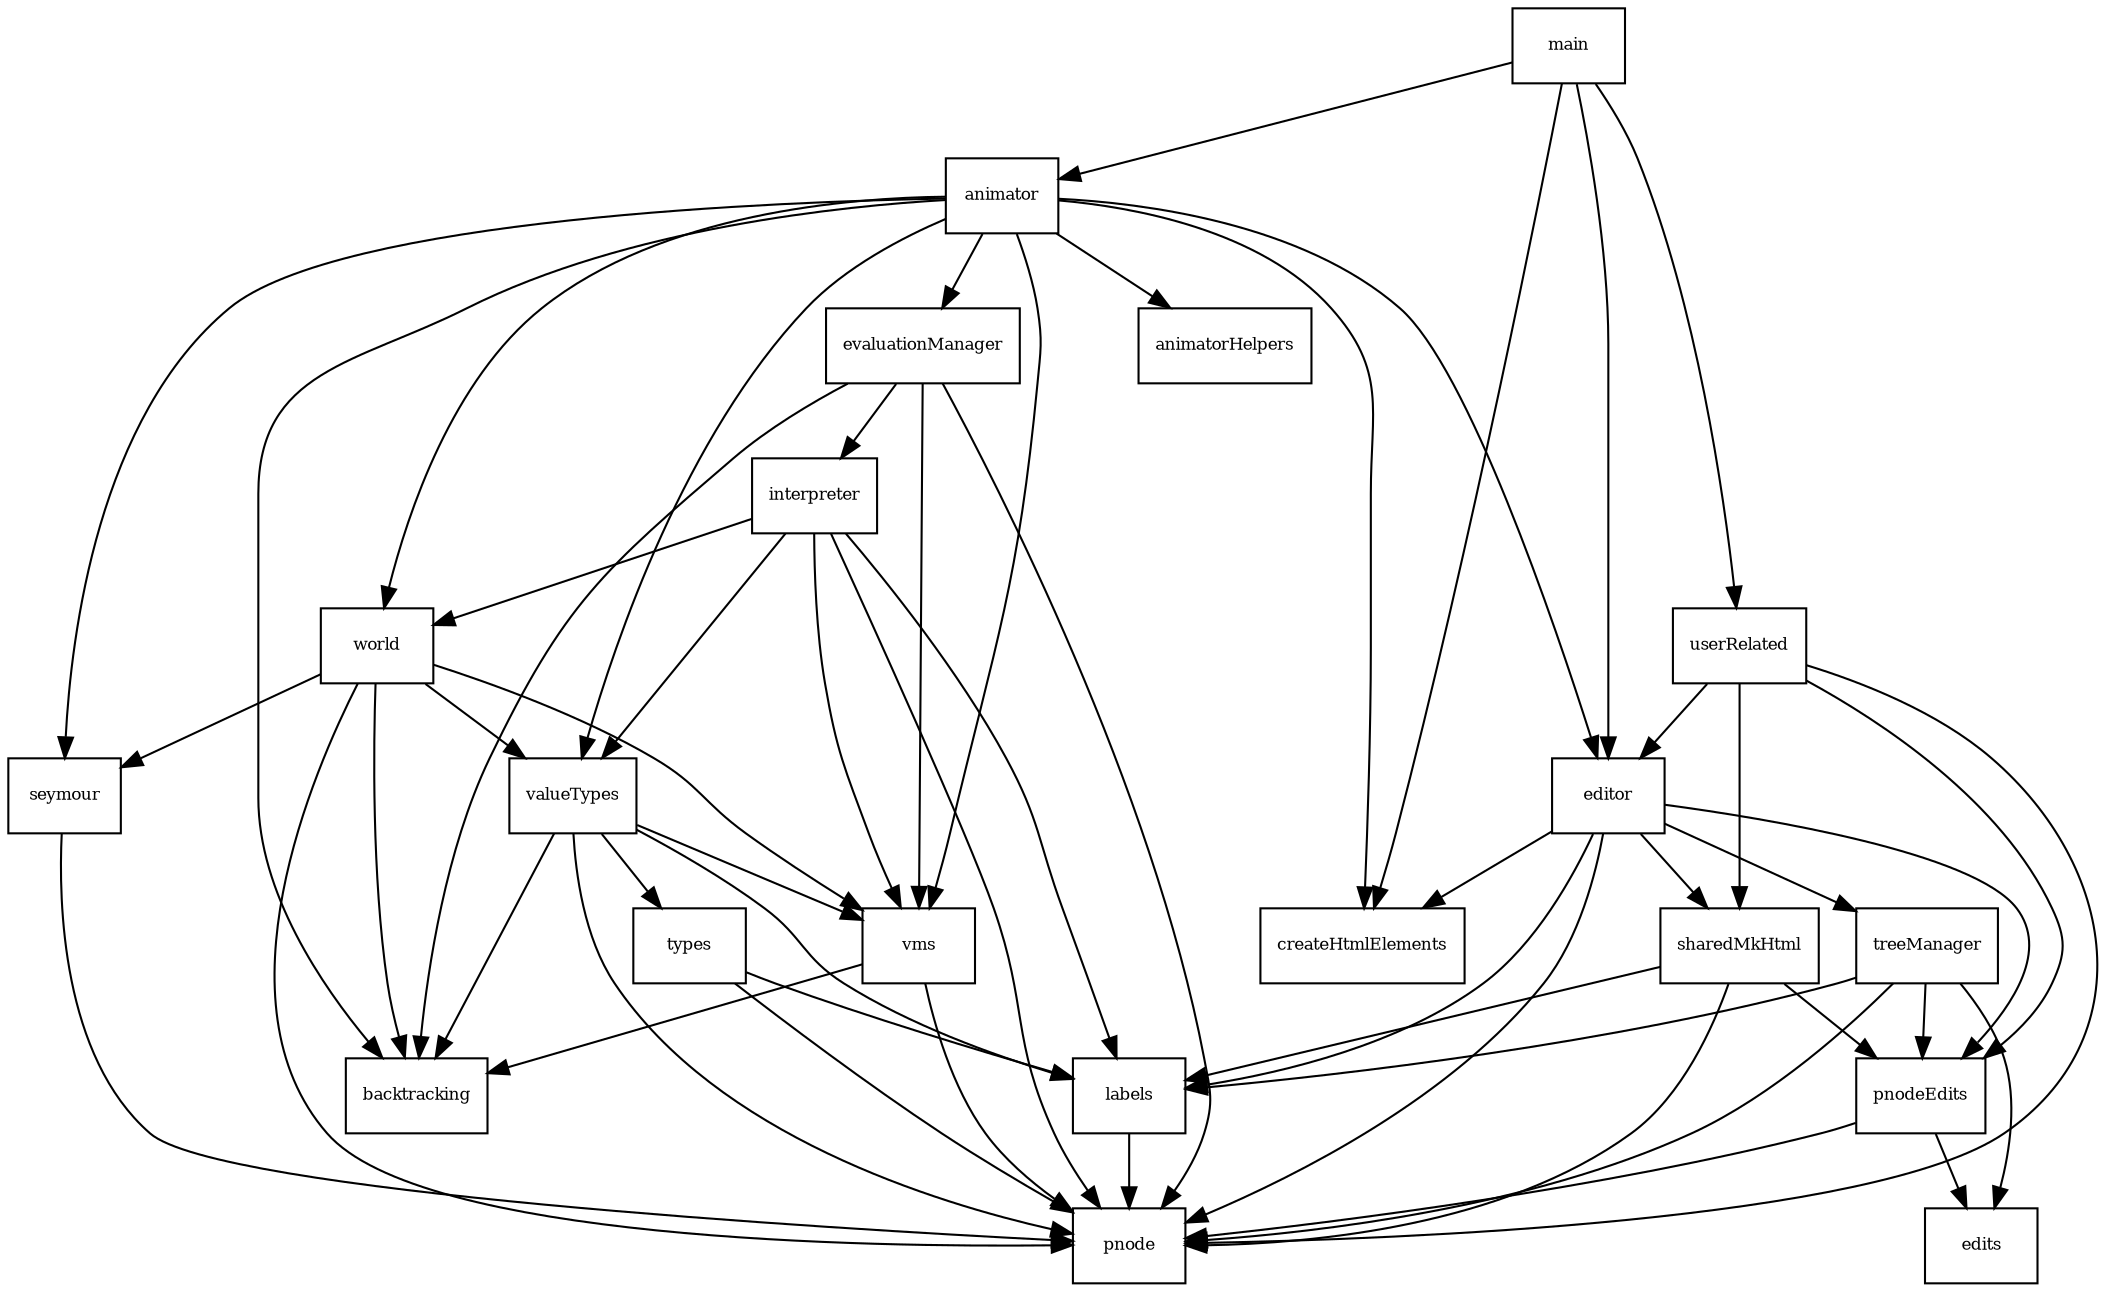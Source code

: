 digraph Depends {

   gsize="8,6"; ratio=fill;
   node[fontsize=8, shape=rectangle];


   animator -> animatorHelpers ;
   animator -> backtracking ;
   animator -> createHtmlElements ;
   animator -> editor ;
   animator -> evaluationManager ;
   animator -> seymour ;
   animator -> valueTypes ;
   animator -> vms ;
   animator -> world ;

   editor -> createHtmlElements ;
   editor -> labels ;
   editor -> pnode ;
   editor -> pnodeEdits ;
   editor -> sharedMkHtml ;
   editor -> treeManager ;

   evaluationManager -> backtracking ;
   evaluationManager -> interpreter ;
   evaluationManager -> pnode ;
   evaluationManager -> vms ;

   interpreter -> labels ;
   interpreter -> pnode ;
   interpreter -> valueTypes ;
   interpreter -> vms ;
   interpreter -> world ;

   labels -> pnode ;

   main -> createHtmlElements ;
   main -> animator ;
   main -> editor ;
   main -> userRelated ;

   pnodeEdits -> edits ;
   pnodeEdits -> pnode ;

   seymour -> pnode ;

   sharedMkHtml -> labels ;
   sharedMkHtml -> pnode ;
   sharedMkHtml -> pnodeEdits ;

   treeManager -> edits ;
   treeManager -> labels ;
   treeManager -> pnode ;
   treeManager -> pnodeEdits ;

   userRelated -> editor ;
   userRelated -> pnodeEdits ;
   userRelated -> pnode ;
   userRelated -> sharedMkHtml ;
   
   valueTypes -> backtracking ;
   valueTypes -> labels ;
   valueTypes -> pnode ;
   valueTypes -> vms ;
   valueTypes -> types ;
   
   types -> pnode ;
   types -> labels ;

   
   vms -> backtracking
   vms -> pnode ;

   world -> backtracking ;
   world -> pnode ;
   world -> seymour ;
   world -> valueTypes ;
   world -> vms ;
}
